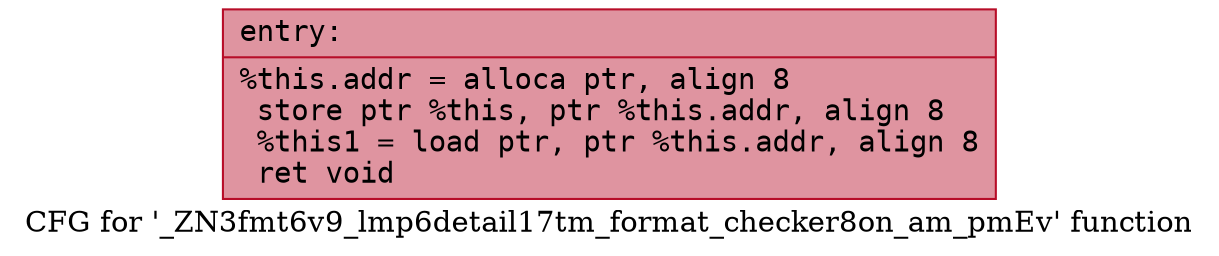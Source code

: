 digraph "CFG for '_ZN3fmt6v9_lmp6detail17tm_format_checker8on_am_pmEv' function" {
	label="CFG for '_ZN3fmt6v9_lmp6detail17tm_format_checker8on_am_pmEv' function";

	Node0x5584168f6020 [shape=record,color="#b70d28ff", style=filled, fillcolor="#b70d2870" fontname="Courier",label="{entry:\l|  %this.addr = alloca ptr, align 8\l  store ptr %this, ptr %this.addr, align 8\l  %this1 = load ptr, ptr %this.addr, align 8\l  ret void\l}"];
}
